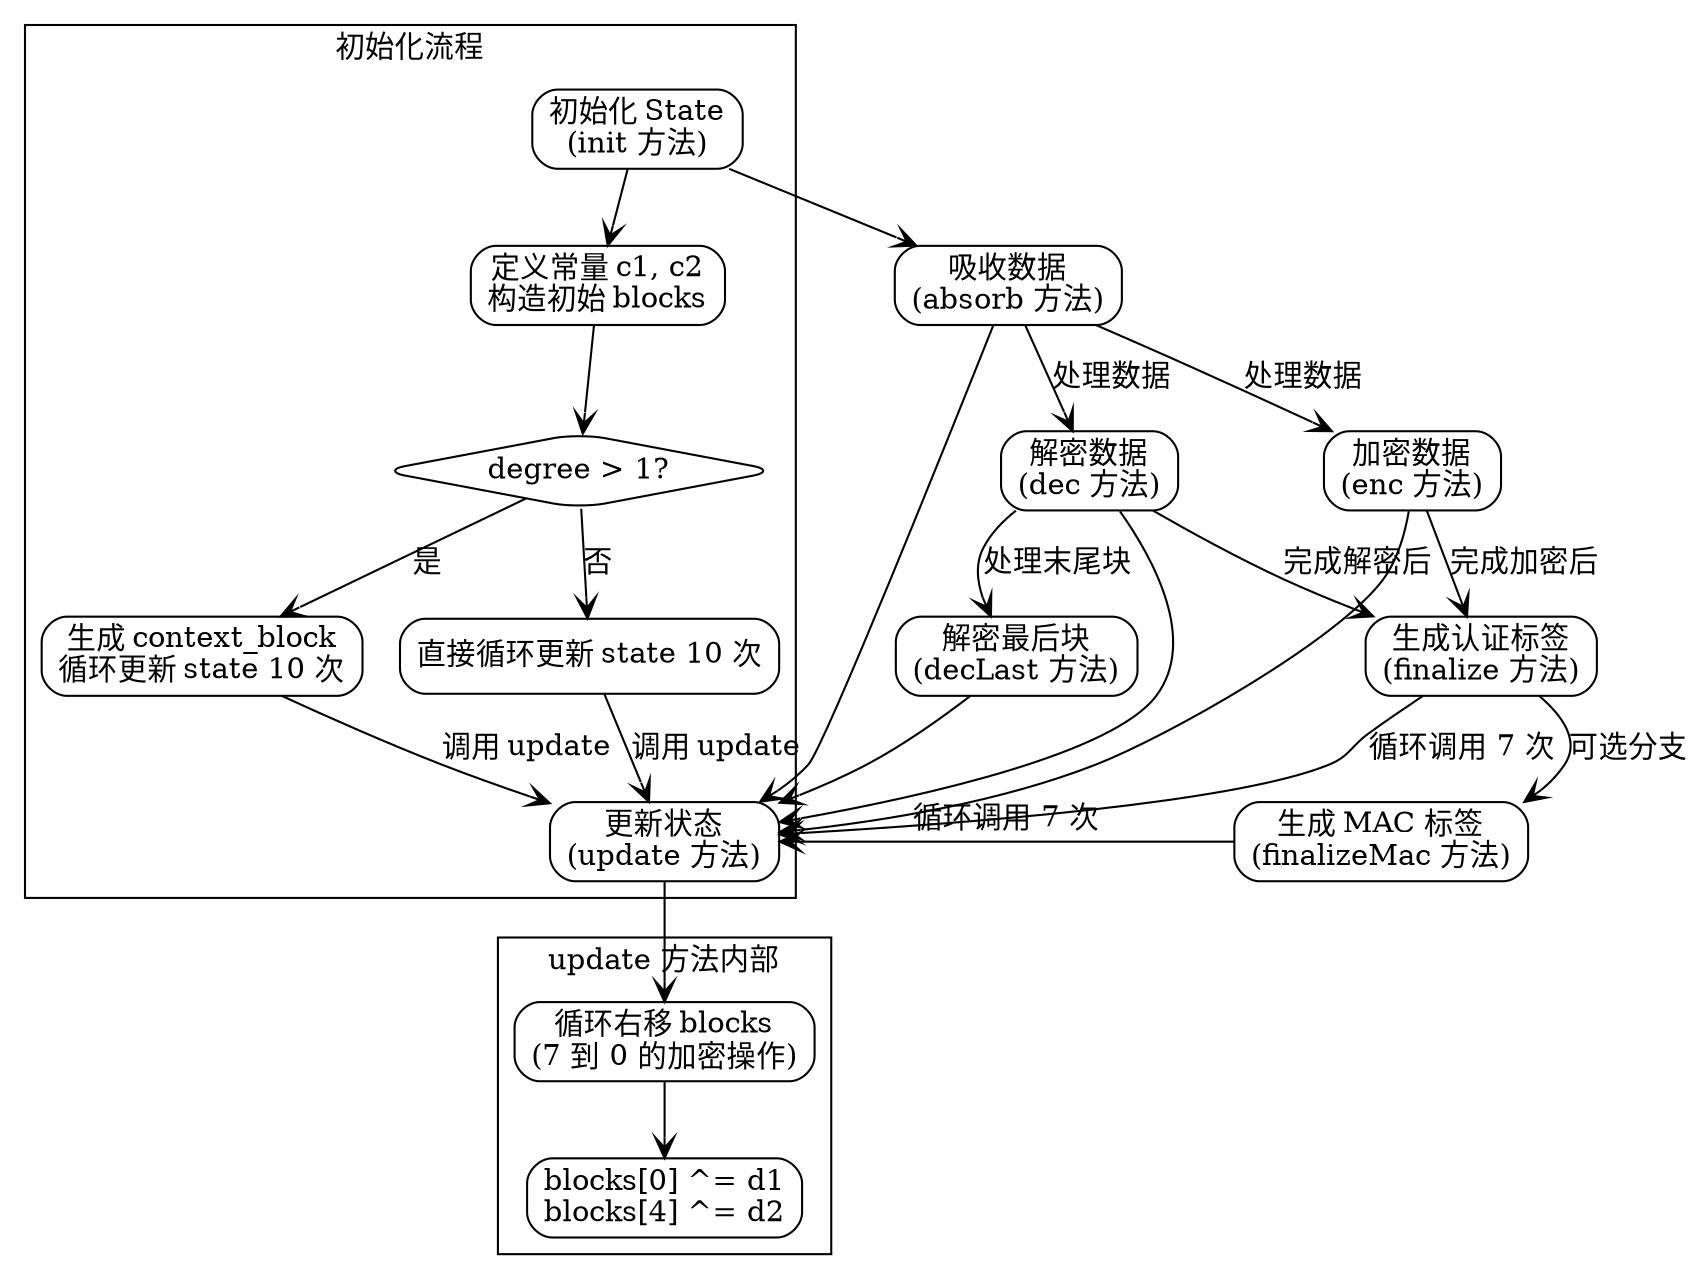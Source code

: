 
digraph State128X {
    rankdir=TB;
    node [shape=rectangle, style="rounded"];
    edge [arrowhead=vee];

    // 主要函数节点
    init [label="初始化 State\n(init 方法)"];
    update [label="更新状态\n(update 方法)"];
    absorb [label="吸收数据\n(absorb 方法)"];
    enc [label="加密数据\n(enc 方法)"];
    dec [label="解密数据\n(dec 方法)"];
    decLast [label="解密最后块\n(decLast 方法)"];
    finalize [label="生成认证标签\n(finalize 方法)"];
    finalizeMac [label="生成 MAC 标签\n(finalizeMac 方法)"];

    // 条件分支和循环
    subgraph cluster_init {
        label="初始化流程";
        init_c1c2 [label="定义常量 c1, c2\n构造初始 blocks"];
        check_degree [shape=diamond, label="degree > 1?"];
        context_block [label="生成 context_block\n循环更新 state 10 次"];
        default_loop [label="直接循环更新 state 10 次"];

        init -> init_c1c2;
        init_c1c2 -> check_degree;
        check_degree -> context_block [label="是"];
        check_degree -> default_loop [label="否"];
        context_block -> update [label="调用 update"];
        default_loop -> update [label="调用 update"];
    }

    // update 方法的内部流程
    subgraph cluster_update {
        label="update 方法内部";
        rotate_blocks [label="循环右移 blocks\n(7 到 0 的加密操作)"];
        xor_d1d2 [label="blocks[0] ^= d1\nblocks[4] ^= d2"];

        update -> rotate_blocks -> xor_d1d2;
    }

    // 方法调用关系
    absorb -> update;
    enc -> update;
    dec -> update;
    decLast -> update;

    finalize -> update [label="循环调用 7 次"];
    finalizeMac -> update [label="循环调用 7 次"];

    // 主流程连接
    init -> absorb [ltail=cluster_init];
    absorb -> enc [label="处理数据"];
    absorb -> dec [label="处理数据"];
    dec -> decLast [label="处理末尾块"];
    enc -> finalize [label="完成加密后"];
    dec -> finalize [label="完成解密后"];
    finalize -> finalizeMac [label="可选分支"];
}
